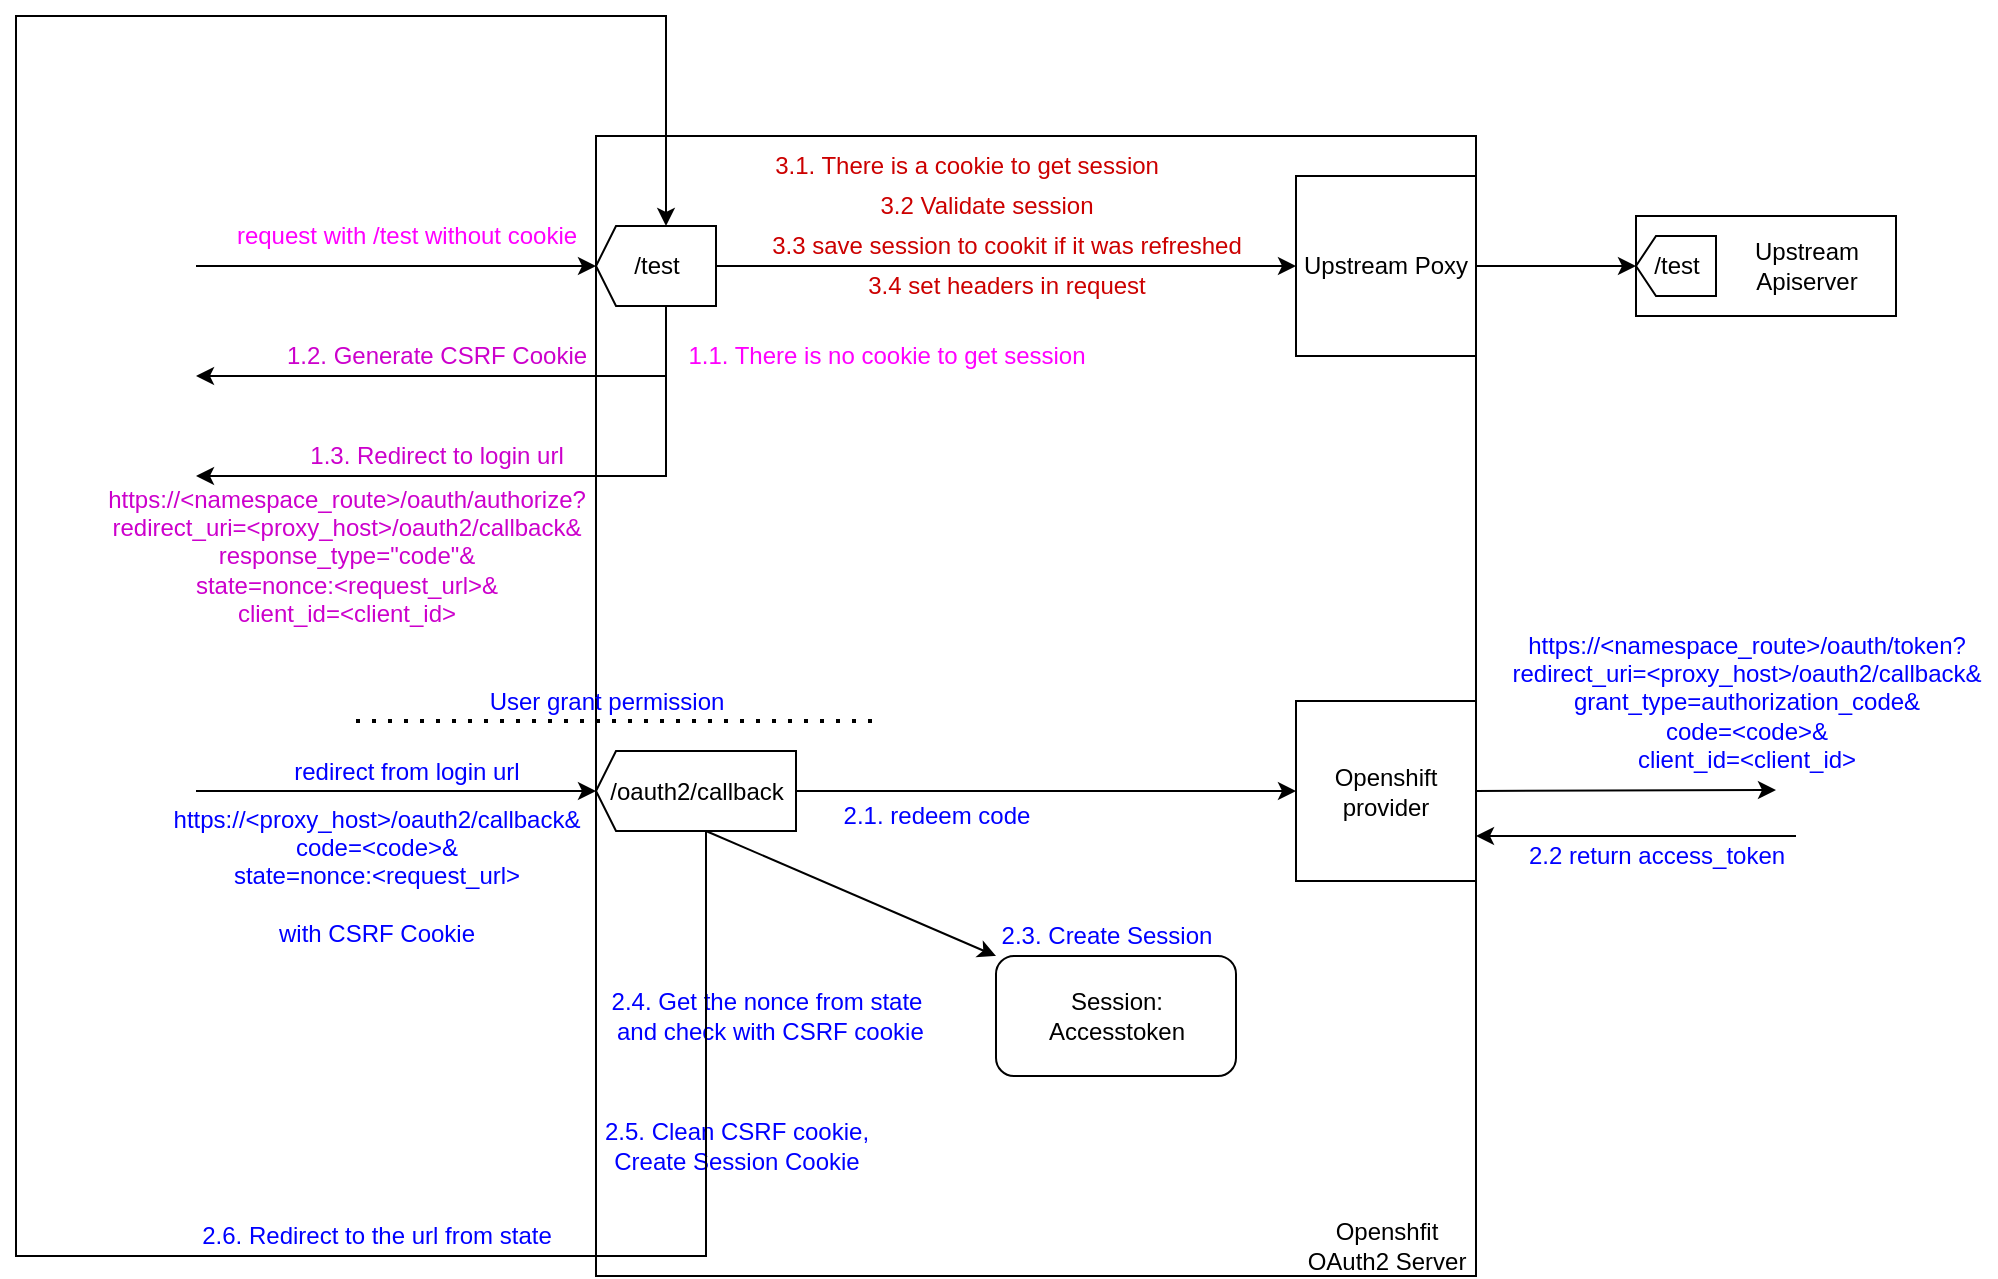 <mxfile version="17.1.2" type="device"><diagram id="GoBO4YK45yK76-0iLVQf" name="Page-1"><mxGraphModel dx="1426" dy="801" grid="1" gridSize="10" guides="1" tooltips="1" connect="1" arrows="1" fold="1" page="1" pageScale="1" pageWidth="850" pageHeight="1100" math="0" shadow="0"><root><mxCell id="0"/><mxCell id="1" parent="0"/><mxCell id="bbm0LWp42V5BQwIi2_6g-116" value="" style="rounded=0;whiteSpace=wrap;html=1;" vertex="1" parent="1"><mxGeometry x="340" y="210" width="440" height="570" as="geometry"/></mxCell><mxCell id="bbm0LWp42V5BQwIi2_6g-19" value="/test" style="html=1;shadow=0;dashed=0;align=center;verticalAlign=middle;shape=mxgraph.arrows2.arrow;dy=0;dx=10;notch=0;flipV=0;flipH=1;" vertex="1" parent="1"><mxGeometry x="340" y="255" width="60" height="40" as="geometry"/></mxCell><mxCell id="bbm0LWp42V5BQwIi2_6g-21" value="Upstream Poxy" style="whiteSpace=wrap;html=1;aspect=fixed;" vertex="1" parent="1"><mxGeometry x="690" y="230" width="90" height="90" as="geometry"/></mxCell><mxCell id="bbm0LWp42V5BQwIi2_6g-25" value="" style="endArrow=classic;html=1;rounded=0;exitX=1;exitY=0.5;exitDx=0;exitDy=0;" edge="1" parent="1" source="bbm0LWp42V5BQwIi2_6g-21" target="bbm0LWp42V5BQwIi2_6g-22"><mxGeometry width="50" height="50" relative="1" as="geometry"><mxPoint x="920" y="345" as="sourcePoint"/><mxPoint x="970" y="295" as="targetPoint"/></mxGeometry></mxCell><mxCell id="bbm0LWp42V5BQwIi2_6g-26" value="" style="group" vertex="1" connectable="0" parent="1"><mxGeometry x="860" y="250" width="130" height="50" as="geometry"/></mxCell><mxCell id="bbm0LWp42V5BQwIi2_6g-23" value="" style="rounded=0;whiteSpace=wrap;html=1;" vertex="1" parent="bbm0LWp42V5BQwIi2_6g-26"><mxGeometry width="130" height="50" as="geometry"/></mxCell><mxCell id="bbm0LWp42V5BQwIi2_6g-22" value="/test" style="html=1;shadow=0;dashed=0;align=center;verticalAlign=middle;shape=mxgraph.arrows2.arrow;dy=0;dx=10;notch=0;flipV=0;flipH=1;" vertex="1" parent="bbm0LWp42V5BQwIi2_6g-26"><mxGeometry y="10" width="40" height="30" as="geometry"/></mxCell><mxCell id="bbm0LWp42V5BQwIi2_6g-24" value="&lt;span&gt;Upstream&lt;/span&gt;&lt;br&gt;&lt;span&gt;Apiserver&lt;/span&gt;" style="text;html=1;align=center;verticalAlign=middle;resizable=0;points=[];autosize=1;strokeColor=none;fillColor=none;" vertex="1" parent="bbm0LWp42V5BQwIi2_6g-26"><mxGeometry x="50" y="10" width="70" height="30" as="geometry"/></mxCell><mxCell id="bbm0LWp42V5BQwIi2_6g-27" value="" style="endArrow=classic;html=1;rounded=0;entryX=1;entryY=0.5;entryDx=0;entryDy=0;entryPerimeter=0;" edge="1" parent="1" target="bbm0LWp42V5BQwIi2_6g-19"><mxGeometry width="50" height="50" relative="1" as="geometry"><mxPoint x="140" y="275" as="sourcePoint"/><mxPoint x="800" y="300" as="targetPoint"/></mxGeometry></mxCell><mxCell id="bbm0LWp42V5BQwIi2_6g-28" value="&lt;font color=&quot;#ff00ff&quot;&gt;request with /test without cookie&lt;/font&gt;" style="text;html=1;align=center;verticalAlign=middle;resizable=0;points=[];autosize=1;strokeColor=none;fillColor=none;" vertex="1" parent="1"><mxGeometry x="150" y="250" width="190" height="20" as="geometry"/></mxCell><mxCell id="bbm0LWp42V5BQwIi2_6g-29" value="&lt;span&gt;Openshfit&lt;/span&gt;&lt;br&gt;&lt;span&gt;OAuth2 Server&lt;/span&gt;" style="text;html=1;align=center;verticalAlign=middle;resizable=0;points=[];autosize=1;strokeColor=none;fillColor=none;" vertex="1" parent="1"><mxGeometry x="690" y="750" width="90" height="30" as="geometry"/></mxCell><mxCell id="bbm0LWp42V5BQwIi2_6g-100" value="&lt;font color=&quot;#ff00ff&quot;&gt;1.1. There is no cookie to get session&lt;/font&gt;" style="text;html=1;align=center;verticalAlign=middle;resizable=0;points=[];autosize=1;strokeColor=none;fillColor=none;" vertex="1" parent="1"><mxGeometry x="380" y="310" width="210" height="20" as="geometry"/></mxCell><mxCell id="bbm0LWp42V5BQwIi2_6g-103" value="" style="endArrow=classic;html=1;rounded=0;exitX=0;exitY=0;exitDx=25;exitDy=40;exitPerimeter=0;" edge="1" parent="1" source="bbm0LWp42V5BQwIi2_6g-19"><mxGeometry width="50" height="50" relative="1" as="geometry"><mxPoint x="410" y="330" as="sourcePoint"/><mxPoint x="140" y="330" as="targetPoint"/><Array as="points"><mxPoint x="375" y="330"/></Array></mxGeometry></mxCell><mxCell id="bbm0LWp42V5BQwIi2_6g-104" value="&lt;font color=&quot;#cc00cc&quot;&gt;1.2. Generate CSRF Cookie&lt;/font&gt;" style="text;html=1;align=center;verticalAlign=middle;resizable=0;points=[];autosize=1;strokeColor=none;fillColor=none;" vertex="1" parent="1"><mxGeometry x="175" y="310" width="170" height="20" as="geometry"/></mxCell><mxCell id="bbm0LWp42V5BQwIi2_6g-105" value="" style="endArrow=classic;html=1;rounded=0;exitX=0;exitY=0;exitDx=25;exitDy=40;exitPerimeter=0;" edge="1" parent="1" source="bbm0LWp42V5BQwIi2_6g-19"><mxGeometry width="50" height="50" relative="1" as="geometry"><mxPoint x="385" y="305" as="sourcePoint"/><mxPoint x="140" y="380" as="targetPoint"/><Array as="points"><mxPoint x="375" y="380"/></Array></mxGeometry></mxCell><mxCell id="bbm0LWp42V5BQwIi2_6g-106" value="&lt;font color=&quot;#cc00cc&quot;&gt;1.3. Redirect to login url&lt;/font&gt;" style="text;html=1;align=center;verticalAlign=middle;resizable=0;points=[];autosize=1;strokeColor=none;fillColor=none;" vertex="1" parent="1"><mxGeometry x="190" y="360" width="140" height="20" as="geometry"/></mxCell><mxCell id="bbm0LWp42V5BQwIi2_6g-108" value="&lt;font color=&quot;#cc00cc&quot;&gt;https://&amp;lt;namespace_route&amp;gt;/oauth/authorize?&lt;br&gt;redirect_uri=&amp;lt;proxy_host&amp;gt;/oauth2/callback&amp;amp;&lt;br&gt;response_type=&quot;code&quot;&amp;amp;&lt;br&gt;state=nonce:&amp;lt;request_url&amp;gt;&amp;amp;&lt;br&gt;client_id=&amp;lt;client_id&amp;gt;&lt;/font&gt;" style="text;html=1;align=center;verticalAlign=middle;resizable=0;points=[];autosize=1;strokeColor=none;fillColor=none;" vertex="1" parent="1"><mxGeometry x="90" y="380" width="250" height="80" as="geometry"/></mxCell><mxCell id="bbm0LWp42V5BQwIi2_6g-109" value="/oauth2/callback" style="html=1;shadow=0;dashed=0;align=center;verticalAlign=middle;shape=mxgraph.arrows2.arrow;dy=0;dx=10;notch=0;flipV=0;flipH=1;" vertex="1" parent="1"><mxGeometry x="340" y="517.5" width="100" height="40" as="geometry"/></mxCell><mxCell id="bbm0LWp42V5BQwIi2_6g-110" value="" style="endArrow=none;dashed=1;html=1;dashPattern=1 3;strokeWidth=2;rounded=0;" edge="1" parent="1"><mxGeometry width="50" height="50" relative="1" as="geometry"><mxPoint x="220" y="502.5" as="sourcePoint"/><mxPoint x="480" y="502.5" as="targetPoint"/></mxGeometry></mxCell><mxCell id="bbm0LWp42V5BQwIi2_6g-111" value="&lt;font color=&quot;#0000ff&quot;&gt;User grant permission&lt;/font&gt;" style="text;html=1;align=center;verticalAlign=middle;resizable=0;points=[];autosize=1;strokeColor=none;fillColor=none;" vertex="1" parent="1"><mxGeometry x="280" y="482.5" width="130" height="20" as="geometry"/></mxCell><mxCell id="bbm0LWp42V5BQwIi2_6g-112" value="" style="endArrow=classic;html=1;rounded=0;" edge="1" parent="1" target="bbm0LWp42V5BQwIi2_6g-109"><mxGeometry width="50" height="50" relative="1" as="geometry"><mxPoint x="140" y="537.5" as="sourcePoint"/><mxPoint x="640" y="427.5" as="targetPoint"/></mxGeometry></mxCell><mxCell id="bbm0LWp42V5BQwIi2_6g-113" value="&lt;font color=&quot;#0000ff&quot;&gt;redirect from login url&lt;/font&gt;" style="text;html=1;align=center;verticalAlign=middle;resizable=0;points=[];autosize=1;strokeColor=none;fillColor=none;" vertex="1" parent="1"><mxGeometry x="180" y="517.5" width="130" height="20" as="geometry"/></mxCell><mxCell id="bbm0LWp42V5BQwIi2_6g-114" value="&lt;font color=&quot;#0000ff&quot;&gt;https://&amp;lt;proxy_host&amp;gt;/oauth2/callback&amp;amp;&lt;br&gt;code=&amp;lt;code&amp;gt;&amp;amp;&lt;br&gt;state=nonce:&amp;lt;request_url&amp;gt;&lt;br&gt;&lt;br&gt;with CSRF Cookie&lt;/font&gt;" style="text;html=1;align=center;verticalAlign=middle;resizable=0;points=[];autosize=1;strokeColor=none;fillColor=none;" vertex="1" parent="1"><mxGeometry x="120" y="540" width="220" height="80" as="geometry"/></mxCell><mxCell id="bbm0LWp42V5BQwIi2_6g-115" value="Openshift&lt;br&gt;provider" style="whiteSpace=wrap;html=1;aspect=fixed;" vertex="1" parent="1"><mxGeometry x="690" y="492.5" width="90" height="90" as="geometry"/></mxCell><mxCell id="bbm0LWp42V5BQwIi2_6g-117" value="&lt;font color=&quot;#0000ff&quot;&gt;2.1. redeem code&lt;/font&gt;" style="text;html=1;align=center;verticalAlign=middle;resizable=0;points=[];autosize=1;strokeColor=none;fillColor=none;" vertex="1" parent="1"><mxGeometry x="455" y="540" width="110" height="20" as="geometry"/></mxCell><mxCell id="bbm0LWp42V5BQwIi2_6g-118" value="" style="endArrow=classic;html=1;rounded=0;exitX=0;exitY=0.5;exitDx=0;exitDy=0;exitPerimeter=0;entryX=0;entryY=0.5;entryDx=0;entryDy=0;" edge="1" parent="1" source="bbm0LWp42V5BQwIi2_6g-109" target="bbm0LWp42V5BQwIi2_6g-115"><mxGeometry width="50" height="50" relative="1" as="geometry"><mxPoint x="590" y="580" as="sourcePoint"/><mxPoint x="640" y="530" as="targetPoint"/></mxGeometry></mxCell><mxCell id="bbm0LWp42V5BQwIi2_6g-119" value="&lt;font color=&quot;#0000ff&quot;&gt;https://&amp;lt;namespace_route&amp;gt;/oauth/token?&lt;br&gt;redirect_uri=&amp;lt;proxy_host&amp;gt;/oauth2/callback&amp;amp;&lt;br&gt;grant_type=authorization_code&amp;amp;&lt;br&gt;code=&amp;lt;code&amp;gt;&amp;amp;&lt;br&gt;client_id=&amp;lt;client_id&amp;gt;&lt;/font&gt;" style="text;html=1;align=center;verticalAlign=middle;resizable=0;points=[];autosize=1;strokeColor=none;fillColor=none;" vertex="1" parent="1"><mxGeometry x="790" y="452.5" width="250" height="80" as="geometry"/></mxCell><mxCell id="bbm0LWp42V5BQwIi2_6g-120" value="" style="endArrow=classic;html=1;rounded=0;exitX=1;exitY=0.5;exitDx=0;exitDy=0;entryX=0;entryY=0.5;entryDx=0;entryDy=0;" edge="1" parent="1" source="bbm0LWp42V5BQwIi2_6g-115"><mxGeometry width="50" height="50" relative="1" as="geometry"><mxPoint x="780" y="537" as="sourcePoint"/><mxPoint x="930" y="537" as="targetPoint"/></mxGeometry></mxCell><mxCell id="bbm0LWp42V5BQwIi2_6g-122" value="" style="endArrow=classic;html=1;rounded=0;entryX=1;entryY=0.75;entryDx=0;entryDy=0;" edge="1" parent="1" target="bbm0LWp42V5BQwIi2_6g-115"><mxGeometry width="50" height="50" relative="1" as="geometry"><mxPoint x="940" y="560" as="sourcePoint"/><mxPoint x="740" y="500" as="targetPoint"/><Array as="points"><mxPoint x="930" y="560"/><mxPoint x="940" y="560"/><mxPoint x="900" y="560"/></Array></mxGeometry></mxCell><mxCell id="bbm0LWp42V5BQwIi2_6g-123" value="&lt;font color=&quot;#0000ff&quot;&gt;2.2 return access_token&lt;/font&gt;" style="text;html=1;align=center;verticalAlign=middle;resizable=0;points=[];autosize=1;strokeColor=none;fillColor=none;" vertex="1" parent="1"><mxGeometry x="800" y="560" width="140" height="20" as="geometry"/></mxCell><mxCell id="bbm0LWp42V5BQwIi2_6g-127" value="" style="group" vertex="1" connectable="0" parent="1"><mxGeometry x="540" y="620" width="120" height="60" as="geometry"/></mxCell><mxCell id="bbm0LWp42V5BQwIi2_6g-125" value="" style="rounded=1;whiteSpace=wrap;html=1;" vertex="1" parent="bbm0LWp42V5BQwIi2_6g-127"><mxGeometry width="120" height="60" as="geometry"/></mxCell><mxCell id="bbm0LWp42V5BQwIi2_6g-126" value="Session:&lt;br&gt;Accesstoken" style="text;html=1;align=center;verticalAlign=middle;resizable=0;points=[];autosize=1;strokeColor=none;fillColor=none;" vertex="1" parent="bbm0LWp42V5BQwIi2_6g-127"><mxGeometry x="20" y="15" width="80" height="30" as="geometry"/></mxCell><mxCell id="bbm0LWp42V5BQwIi2_6g-128" value="" style="endArrow=classic;html=1;rounded=0;exitX=0;exitY=0;exitDx=45;exitDy=40;exitPerimeter=0;entryX=0;entryY=0;entryDx=0;entryDy=0;" edge="1" parent="1" source="bbm0LWp42V5BQwIi2_6g-109" target="bbm0LWp42V5BQwIi2_6g-125"><mxGeometry width="50" height="50" relative="1" as="geometry"><mxPoint x="150" y="680" as="sourcePoint"/><mxPoint x="200" y="630" as="targetPoint"/></mxGeometry></mxCell><mxCell id="bbm0LWp42V5BQwIi2_6g-129" value="&lt;font color=&quot;#0000ff&quot;&gt;2.3. Create Session&lt;/font&gt;" style="text;html=1;align=center;verticalAlign=middle;resizable=0;points=[];autosize=1;strokeColor=none;fillColor=none;" vertex="1" parent="1"><mxGeometry x="535" y="600" width="120" height="20" as="geometry"/></mxCell><mxCell id="bbm0LWp42V5BQwIi2_6g-130" value="&lt;font color=&quot;#0000ff&quot;&gt;2.4. Get the nonce from state&lt;br&gt;&amp;nbsp;and check with CSRF cookie&lt;/font&gt;" style="text;html=1;align=center;verticalAlign=middle;resizable=0;points=[];autosize=1;strokeColor=none;fillColor=none;" vertex="1" parent="1"><mxGeometry x="340" y="635" width="170" height="30" as="geometry"/></mxCell><mxCell id="bbm0LWp42V5BQwIi2_6g-131" value="&lt;font color=&quot;#0000ff&quot;&gt;2.5. Clean CSRF cookie, &lt;br&gt;Create Session Cookie&lt;/font&gt;" style="text;html=1;align=center;verticalAlign=middle;resizable=0;points=[];autosize=1;strokeColor=none;fillColor=none;" vertex="1" parent="1"><mxGeometry x="335" y="700" width="150" height="30" as="geometry"/></mxCell><mxCell id="bbm0LWp42V5BQwIi2_6g-132" value="&lt;font color=&quot;#0000ff&quot;&gt;2.6. Redirect to the url from state&lt;/font&gt;" style="text;html=1;align=center;verticalAlign=middle;resizable=0;points=[];autosize=1;strokeColor=none;fillColor=none;" vertex="1" parent="1"><mxGeometry x="135" y="750" width="190" height="20" as="geometry"/></mxCell><mxCell id="bbm0LWp42V5BQwIi2_6g-133" value="" style="endArrow=classic;html=1;rounded=0;exitX=0;exitY=0;exitDx=45;exitDy=40;exitPerimeter=0;entryX=0;entryY=0;entryDx=25;entryDy=0;entryPerimeter=0;" edge="1" parent="1" source="bbm0LWp42V5BQwIi2_6g-109" target="bbm0LWp42V5BQwIi2_6g-19"><mxGeometry width="50" height="50" relative="1" as="geometry"><mxPoint x="190" y="730" as="sourcePoint"/><mxPoint x="230" y="770" as="targetPoint"/><Array as="points"><mxPoint x="395" y="770"/><mxPoint x="50" y="770"/><mxPoint x="50" y="150"/><mxPoint x="375" y="150"/></Array></mxGeometry></mxCell><mxCell id="bbm0LWp42V5BQwIi2_6g-139" value="" style="group" vertex="1" connectable="0" parent="1"><mxGeometry x="420" y="215" width="250" height="80" as="geometry"/></mxCell><mxCell id="bbm0LWp42V5BQwIi2_6g-135" value="&lt;font color=&quot;#cc0000&quot;&gt;3.1. There is a cookie to get session&lt;/font&gt;" style="text;html=1;align=center;verticalAlign=middle;resizable=0;points=[];autosize=1;strokeColor=none;fillColor=none;" vertex="1" parent="bbm0LWp42V5BQwIi2_6g-139"><mxGeometry width="210" height="20" as="geometry"/></mxCell><mxCell id="bbm0LWp42V5BQwIi2_6g-136" value="&lt;font color=&quot;#cc0000&quot;&gt;3.2 Validate session&lt;/font&gt;" style="text;html=1;align=center;verticalAlign=middle;resizable=0;points=[];autosize=1;strokeColor=none;fillColor=none;" vertex="1" parent="bbm0LWp42V5BQwIi2_6g-139"><mxGeometry x="55" y="20" width="120" height="20" as="geometry"/></mxCell><mxCell id="bbm0LWp42V5BQwIi2_6g-137" value="&lt;font color=&quot;#cc0000&quot;&gt;3.3 save session to cookit if it was refreshed&lt;/font&gt;" style="text;html=1;align=center;verticalAlign=middle;resizable=0;points=[];autosize=1;strokeColor=none;fillColor=none;" vertex="1" parent="bbm0LWp42V5BQwIi2_6g-139"><mxGeometry y="40" width="250" height="20" as="geometry"/></mxCell><mxCell id="bbm0LWp42V5BQwIi2_6g-138" value="&lt;font color=&quot;#cc0000&quot;&gt;3.4 set headers in request&lt;/font&gt;" style="text;html=1;align=center;verticalAlign=middle;resizable=0;points=[];autosize=1;strokeColor=none;fillColor=none;" vertex="1" parent="bbm0LWp42V5BQwIi2_6g-139"><mxGeometry x="50" y="60" width="150" height="20" as="geometry"/></mxCell><mxCell id="bbm0LWp42V5BQwIi2_6g-140" value="" style="endArrow=classic;html=1;rounded=0;exitX=0;exitY=0.5;exitDx=0;exitDy=0;exitPerimeter=0;entryX=0;entryY=0.5;entryDx=0;entryDy=0;" edge="1" parent="1" source="bbm0LWp42V5BQwIi2_6g-19" target="bbm0LWp42V5BQwIi2_6g-21"><mxGeometry width="50" height="50" relative="1" as="geometry"><mxPoint x="590" y="510" as="sourcePoint"/><mxPoint x="640" y="460" as="targetPoint"/></mxGeometry></mxCell></root></mxGraphModel></diagram></mxfile>